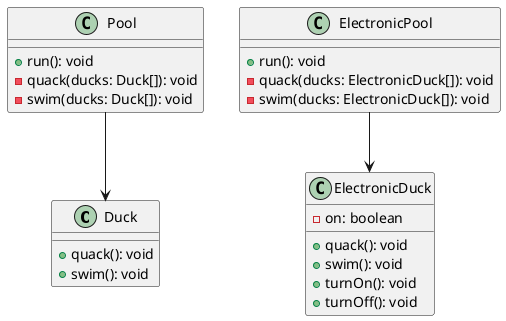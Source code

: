 @startuml

class Duck {
    +quack(): void
    +swim(): void
}

class ElectronicDuck {
    -on: boolean
    +quack(): void
    +swim(): void
    +turnOn(): void
    +turnOff(): void
}

class Pool {
    +run(): void
    -quack(ducks: Duck[]): void
    -swim(ducks: Duck[]): void
}

class ElectronicPool {
    +run(): void
    -quack(ducks: ElectronicDuck[]): void
    -swim(ducks: ElectronicDuck[]): void
}
Pool --> Duck 
ElectronicPool --> ElectronicDuck 
@enduml
